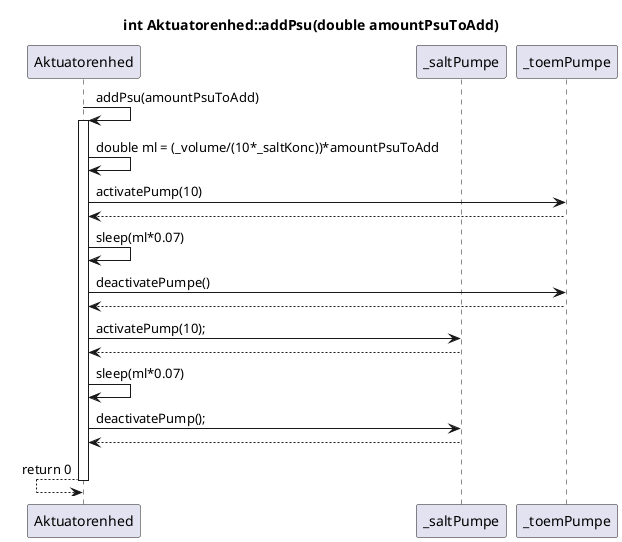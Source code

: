 @startuml SD_AE_addPsu

Participant Aktuatorenhed as ae
participant "_saltPumpe" as sp
participant "_toemPumpe" as tp
title int Aktuatorenhed::addPsu(double amountPsuToAdd)

        ae -> ae : addPsu(amountPsuToAdd)
        activate ae
        ae -> ae : double ml = (_volume/(10*_saltKonc))*amountPsuToAdd
        ae -> tp : activatePump(10)
        ae <-- tp
        ae -> ae : sleep(ml*0.07)
        ae -> tp : deactivatePumpe()
        ae <-- tp
        ae -> sp : activatePump(10);
        ae <-- sp
        ae -> ae : sleep(ml*0.07)
        ae -> sp : deactivatePump();
        ae <-- sp
        ae <-- ae : return 0
            deactivate ae

@enduml
